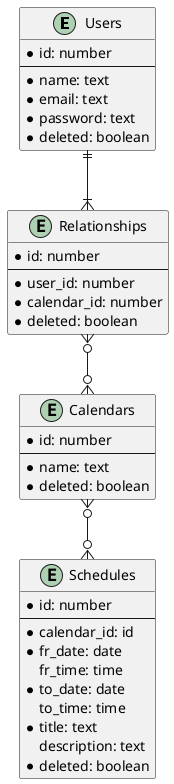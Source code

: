 @startuml model

entity "Users" as users {
  *id: number
  --
  *name: text
  *email: text
  *password: text
  *deleted: boolean
}

entity "Relationships" as relationships {
  *id: number
  --
  *user_id: number
  *calendar_id: number
  *deleted: boolean
}

entity "Calendars" as calendars {
  *id: number
  --
  *name: text
  *deleted: boolean
  ' kind: number (private, public)
}

entity "Schedules" as schedules {
  *id: number
  --
  *calendar_id: id
  *fr_date: date
  fr_time: time
  *to_date: date
  to_time: time
  *title: text
  description: text
  *deleted: boolean
}

users ||--|{ relationships
relationships }o--o{ calendars
calendars }o--o{ schedules

@enduml